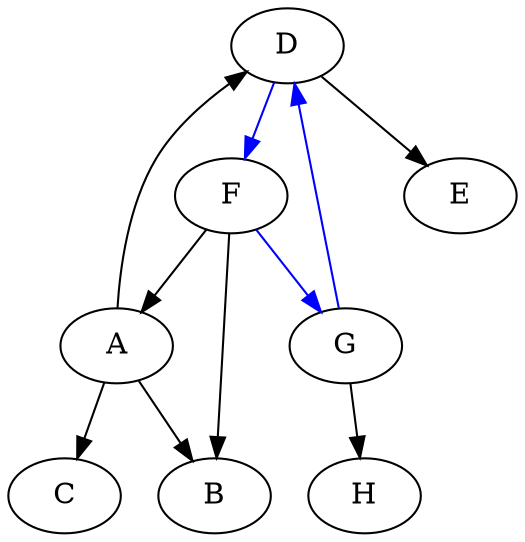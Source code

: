 digraph {
	D [label="D"];
	F [label="F"];
	H [label="H"];
	A [label="A"];
	E [label="E"];
	G [label="G"];
	C [label="C"];
	B [label="B"];
	
	A -> C;
	A -> B;
	D -> E;
	D -> F [color="blue"];
	F -> A;
	F -> G [color="blue"];
	F -> B;
	A -> D;
	G -> H;
	G -> D [color="blue"];
}
